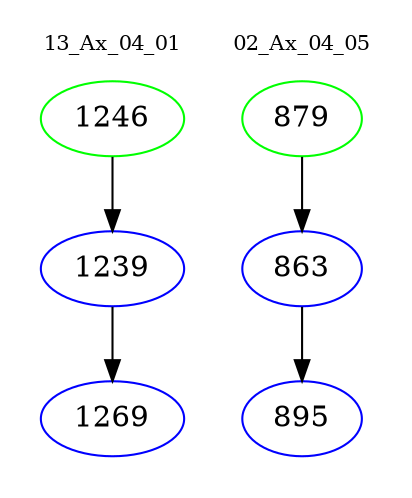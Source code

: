 digraph{
subgraph cluster_0 {
color = white
label = "13_Ax_04_01";
fontsize=10;
T0_1246 [label="1246", color="green"]
T0_1246 -> T0_1239 [color="black"]
T0_1239 [label="1239", color="blue"]
T0_1239 -> T0_1269 [color="black"]
T0_1269 [label="1269", color="blue"]
}
subgraph cluster_1 {
color = white
label = "02_Ax_04_05";
fontsize=10;
T1_879 [label="879", color="green"]
T1_879 -> T1_863 [color="black"]
T1_863 [label="863", color="blue"]
T1_863 -> T1_895 [color="black"]
T1_895 [label="895", color="blue"]
}
}
